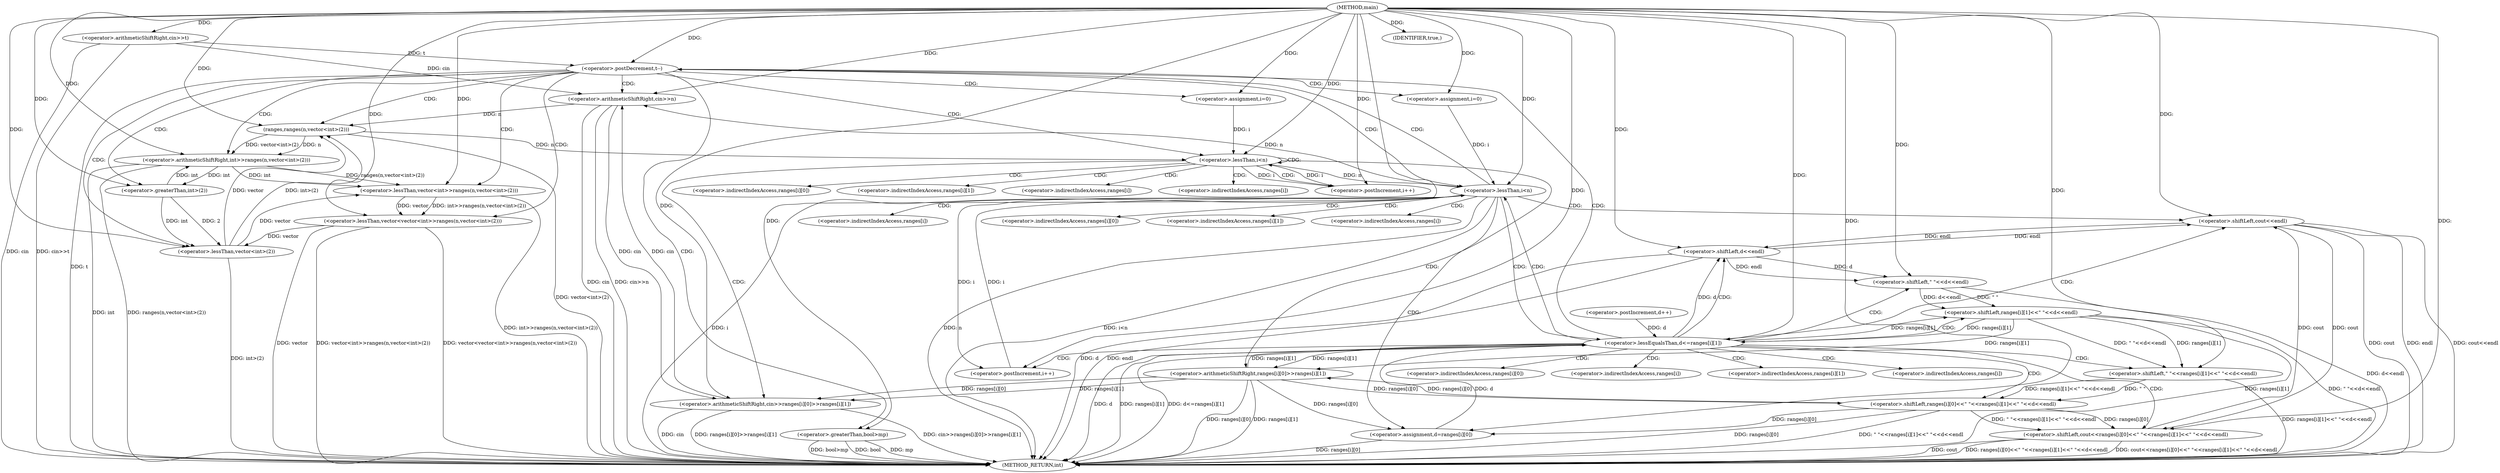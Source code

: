 digraph "main" {  
"1000101" [label = "(METHOD,main)" ]
"1000217" [label = "(METHOD_RETURN,int)" ]
"1000107" [label = "(<operator>.arithmeticShiftRight,cin>>t)" ]
"1000111" [label = "(<operator>.postDecrement,t--)" ]
"1000114" [label = "(<operator>.arithmeticShiftRight,cin>>n)" ]
"1000117" [label = "(<operator>.greaterThan,bool>mp)" ]
"1000120" [label = "(<operator>.lessThan,vector<vector<int>>ranges(n,vector<int>(2)))" ]
"1000214" [label = "(<operator>.shiftLeft,cout<<endl)" ]
"1000135" [label = "(<operator>.assignment,i=0)" ]
"1000138" [label = "(<operator>.lessThan,i<n)" ]
"1000141" [label = "(<operator>.postIncrement,i++)" ]
"1000161" [label = "(<operator>.assignment,i=0)" ]
"1000164" [label = "(<operator>.lessThan,i<n)" ]
"1000167" [label = "(<operator>.postIncrement,i++)" ]
"1000122" [label = "(<operator>.lessThan,vector<int>>ranges(n,vector<int>(2)))" ]
"1000144" [label = "(<operator>.arithmeticShiftRight,cin>>ranges[i][0]>>ranges[i][1])" ]
"1000158" [label = "(IDENTIFIER,true,)" ]
"1000124" [label = "(<operator>.arithmeticShiftRight,int>>ranges(n,vector<int>(2)))" ]
"1000172" [label = "(<operator>.assignment,d=ranges[i][0])" ]
"1000179" [label = "(<operator>.lessEqualsThan,d<=ranges[i][1])" ]
"1000126" [label = "(ranges,ranges(n,vector<int>(2)))" ]
"1000146" [label = "(<operator>.arithmeticShiftRight,ranges[i][0]>>ranges[i][1])" ]
"1000186" [label = "(<operator>.postIncrement,d++)" ]
"1000128" [label = "(<operator>.lessThan,vector<int>(2))" ]
"1000192" [label = "(<operator>.shiftLeft,cout<<ranges[i][0]<<\" \"<<ranges[i][1]<<\" \"<<d<<endl)" ]
"1000130" [label = "(<operator>.greaterThan,int>(2))" ]
"1000194" [label = "(<operator>.shiftLeft,ranges[i][0]<<\" \"<<ranges[i][1]<<\" \"<<d<<endl)" ]
"1000200" [label = "(<operator>.shiftLeft,\" \"<<ranges[i][1]<<\" \"<<d<<endl)" ]
"1000202" [label = "(<operator>.shiftLeft,ranges[i][1]<<\" \"<<d<<endl)" ]
"1000208" [label = "(<operator>.shiftLeft,\" \"<<d<<endl)" ]
"1000210" [label = "(<operator>.shiftLeft,d<<endl)" ]
"1000147" [label = "(<operator>.indirectIndexAccess,ranges[i][0])" ]
"1000152" [label = "(<operator>.indirectIndexAccess,ranges[i][1])" ]
"1000174" [label = "(<operator>.indirectIndexAccess,ranges[i][0])" ]
"1000181" [label = "(<operator>.indirectIndexAccess,ranges[i][1])" ]
"1000148" [label = "(<operator>.indirectIndexAccess,ranges[i])" ]
"1000153" [label = "(<operator>.indirectIndexAccess,ranges[i])" ]
"1000175" [label = "(<operator>.indirectIndexAccess,ranges[i])" ]
"1000182" [label = "(<operator>.indirectIndexAccess,ranges[i])" ]
"1000195" [label = "(<operator>.indirectIndexAccess,ranges[i][0])" ]
"1000196" [label = "(<operator>.indirectIndexAccess,ranges[i])" ]
"1000203" [label = "(<operator>.indirectIndexAccess,ranges[i][1])" ]
"1000204" [label = "(<operator>.indirectIndexAccess,ranges[i])" ]
  "1000107" -> "1000217"  [ label = "DDG: cin"] 
  "1000107" -> "1000217"  [ label = "DDG: cin>>t"] 
  "1000111" -> "1000217"  [ label = "DDG: t"] 
  "1000114" -> "1000217"  [ label = "DDG: cin"] 
  "1000114" -> "1000217"  [ label = "DDG: cin>>n"] 
  "1000117" -> "1000217"  [ label = "DDG: mp"] 
  "1000117" -> "1000217"  [ label = "DDG: bool>mp"] 
  "1000120" -> "1000217"  [ label = "DDG: vector"] 
  "1000124" -> "1000217"  [ label = "DDG: int"] 
  "1000128" -> "1000217"  [ label = "DDG: int>(2)"] 
  "1000126" -> "1000217"  [ label = "DDG: vector<int>(2)"] 
  "1000124" -> "1000217"  [ label = "DDG: ranges(n,vector<int>(2))"] 
  "1000122" -> "1000217"  [ label = "DDG: int>>ranges(n,vector<int>(2))"] 
  "1000120" -> "1000217"  [ label = "DDG: vector<int>>ranges(n,vector<int>(2))"] 
  "1000120" -> "1000217"  [ label = "DDG: vector<vector<int>>ranges(n,vector<int>(2))"] 
  "1000164" -> "1000217"  [ label = "DDG: i"] 
  "1000164" -> "1000217"  [ label = "DDG: n"] 
  "1000164" -> "1000217"  [ label = "DDG: i<n"] 
  "1000172" -> "1000217"  [ label = "DDG: ranges[i][0]"] 
  "1000179" -> "1000217"  [ label = "DDG: d"] 
  "1000179" -> "1000217"  [ label = "DDG: ranges[i][1]"] 
  "1000179" -> "1000217"  [ label = "DDG: d<=ranges[i][1]"] 
  "1000192" -> "1000217"  [ label = "DDG: cout"] 
  "1000194" -> "1000217"  [ label = "DDG: ranges[i][0]"] 
  "1000202" -> "1000217"  [ label = "DDG: ranges[i][1]"] 
  "1000210" -> "1000217"  [ label = "DDG: d"] 
  "1000210" -> "1000217"  [ label = "DDG: endl"] 
  "1000208" -> "1000217"  [ label = "DDG: d<<endl"] 
  "1000202" -> "1000217"  [ label = "DDG: \" \"<<d<<endl"] 
  "1000200" -> "1000217"  [ label = "DDG: ranges[i][1]<<\" \"<<d<<endl"] 
  "1000194" -> "1000217"  [ label = "DDG: \" \"<<ranges[i][1]<<\" \"<<d<<endl"] 
  "1000192" -> "1000217"  [ label = "DDG: ranges[i][0]<<\" \"<<ranges[i][1]<<\" \"<<d<<endl"] 
  "1000192" -> "1000217"  [ label = "DDG: cout<<ranges[i][0]<<\" \"<<ranges[i][1]<<\" \"<<d<<endl"] 
  "1000214" -> "1000217"  [ label = "DDG: cout"] 
  "1000214" -> "1000217"  [ label = "DDG: endl"] 
  "1000214" -> "1000217"  [ label = "DDG: cout<<endl"] 
  "1000144" -> "1000217"  [ label = "DDG: cin"] 
  "1000146" -> "1000217"  [ label = "DDG: ranges[i][0]"] 
  "1000146" -> "1000217"  [ label = "DDG: ranges[i][1]"] 
  "1000144" -> "1000217"  [ label = "DDG: ranges[i][0]>>ranges[i][1]"] 
  "1000144" -> "1000217"  [ label = "DDG: cin>>ranges[i][0]>>ranges[i][1]"] 
  "1000117" -> "1000217"  [ label = "DDG: bool"] 
  "1000101" -> "1000107"  [ label = "DDG: "] 
  "1000107" -> "1000111"  [ label = "DDG: t"] 
  "1000101" -> "1000111"  [ label = "DDG: "] 
  "1000107" -> "1000114"  [ label = "DDG: cin"] 
  "1000144" -> "1000114"  [ label = "DDG: cin"] 
  "1000101" -> "1000114"  [ label = "DDG: "] 
  "1000164" -> "1000114"  [ label = "DDG: n"] 
  "1000101" -> "1000117"  [ label = "DDG: "] 
  "1000122" -> "1000120"  [ label = "DDG: vector"] 
  "1000101" -> "1000120"  [ label = "DDG: "] 
  "1000122" -> "1000120"  [ label = "DDG: int>>ranges(n,vector<int>(2))"] 
  "1000101" -> "1000135"  [ label = "DDG: "] 
  "1000101" -> "1000161"  [ label = "DDG: "] 
  "1000192" -> "1000214"  [ label = "DDG: cout"] 
  "1000101" -> "1000214"  [ label = "DDG: "] 
  "1000210" -> "1000214"  [ label = "DDG: endl"] 
  "1000128" -> "1000122"  [ label = "DDG: vector"] 
  "1000101" -> "1000122"  [ label = "DDG: "] 
  "1000124" -> "1000122"  [ label = "DDG: int"] 
  "1000124" -> "1000122"  [ label = "DDG: ranges(n,vector<int>(2))"] 
  "1000135" -> "1000138"  [ label = "DDG: i"] 
  "1000141" -> "1000138"  [ label = "DDG: i"] 
  "1000101" -> "1000138"  [ label = "DDG: "] 
  "1000126" -> "1000138"  [ label = "DDG: n"] 
  "1000138" -> "1000141"  [ label = "DDG: i"] 
  "1000101" -> "1000141"  [ label = "DDG: "] 
  "1000101" -> "1000158"  [ label = "DDG: "] 
  "1000161" -> "1000164"  [ label = "DDG: i"] 
  "1000167" -> "1000164"  [ label = "DDG: i"] 
  "1000101" -> "1000164"  [ label = "DDG: "] 
  "1000138" -> "1000164"  [ label = "DDG: n"] 
  "1000164" -> "1000167"  [ label = "DDG: i"] 
  "1000101" -> "1000167"  [ label = "DDG: "] 
  "1000130" -> "1000124"  [ label = "DDG: int"] 
  "1000101" -> "1000124"  [ label = "DDG: "] 
  "1000126" -> "1000124"  [ label = "DDG: vector<int>(2)"] 
  "1000126" -> "1000124"  [ label = "DDG: n"] 
  "1000114" -> "1000144"  [ label = "DDG: cin"] 
  "1000101" -> "1000144"  [ label = "DDG: "] 
  "1000146" -> "1000144"  [ label = "DDG: ranges[i][0]"] 
  "1000146" -> "1000144"  [ label = "DDG: ranges[i][1]"] 
  "1000194" -> "1000172"  [ label = "DDG: ranges[i][0]"] 
  "1000146" -> "1000172"  [ label = "DDG: ranges[i][0]"] 
  "1000114" -> "1000126"  [ label = "DDG: n"] 
  "1000101" -> "1000126"  [ label = "DDG: "] 
  "1000128" -> "1000126"  [ label = "DDG: vector"] 
  "1000128" -> "1000126"  [ label = "DDG: int>(2)"] 
  "1000194" -> "1000146"  [ label = "DDG: ranges[i][0]"] 
  "1000179" -> "1000146"  [ label = "DDG: ranges[i][1]"] 
  "1000202" -> "1000146"  [ label = "DDG: ranges[i][1]"] 
  "1000101" -> "1000172"  [ label = "DDG: "] 
  "1000172" -> "1000179"  [ label = "DDG: d"] 
  "1000186" -> "1000179"  [ label = "DDG: d"] 
  "1000101" -> "1000179"  [ label = "DDG: "] 
  "1000202" -> "1000179"  [ label = "DDG: ranges[i][1]"] 
  "1000146" -> "1000179"  [ label = "DDG: ranges[i][1]"] 
  "1000120" -> "1000128"  [ label = "DDG: vector"] 
  "1000101" -> "1000128"  [ label = "DDG: "] 
  "1000130" -> "1000128"  [ label = "DDG: 2"] 
  "1000130" -> "1000128"  [ label = "DDG: int"] 
  "1000124" -> "1000130"  [ label = "DDG: int"] 
  "1000101" -> "1000130"  [ label = "DDG: "] 
  "1000214" -> "1000192"  [ label = "DDG: cout"] 
  "1000101" -> "1000192"  [ label = "DDG: "] 
  "1000194" -> "1000192"  [ label = "DDG: \" \"<<ranges[i][1]<<\" \"<<d<<endl"] 
  "1000194" -> "1000192"  [ label = "DDG: ranges[i][0]"] 
  "1000146" -> "1000194"  [ label = "DDG: ranges[i][0]"] 
  "1000200" -> "1000194"  [ label = "DDG: \" \""] 
  "1000200" -> "1000194"  [ label = "DDG: ranges[i][1]<<\" \"<<d<<endl"] 
  "1000101" -> "1000200"  [ label = "DDG: "] 
  "1000202" -> "1000200"  [ label = "DDG: \" \"<<d<<endl"] 
  "1000202" -> "1000200"  [ label = "DDG: ranges[i][1]"] 
  "1000179" -> "1000202"  [ label = "DDG: ranges[i][1]"] 
  "1000208" -> "1000202"  [ label = "DDG: \" \""] 
  "1000208" -> "1000202"  [ label = "DDG: d<<endl"] 
  "1000101" -> "1000208"  [ label = "DDG: "] 
  "1000210" -> "1000208"  [ label = "DDG: endl"] 
  "1000210" -> "1000208"  [ label = "DDG: d"] 
  "1000179" -> "1000210"  [ label = "DDG: d"] 
  "1000101" -> "1000210"  [ label = "DDG: "] 
  "1000214" -> "1000210"  [ label = "DDG: endl"] 
  "1000111" -> "1000117"  [ label = "CDG: "] 
  "1000111" -> "1000164"  [ label = "CDG: "] 
  "1000111" -> "1000128"  [ label = "CDG: "] 
  "1000111" -> "1000161"  [ label = "CDG: "] 
  "1000111" -> "1000135"  [ label = "CDG: "] 
  "1000111" -> "1000114"  [ label = "CDG: "] 
  "1000111" -> "1000122"  [ label = "CDG: "] 
  "1000111" -> "1000120"  [ label = "CDG: "] 
  "1000111" -> "1000126"  [ label = "CDG: "] 
  "1000111" -> "1000124"  [ label = "CDG: "] 
  "1000111" -> "1000130"  [ label = "CDG: "] 
  "1000111" -> "1000138"  [ label = "CDG: "] 
  "1000138" -> "1000153"  [ label = "CDG: "] 
  "1000138" -> "1000141"  [ label = "CDG: "] 
  "1000138" -> "1000152"  [ label = "CDG: "] 
  "1000138" -> "1000148"  [ label = "CDG: "] 
  "1000138" -> "1000144"  [ label = "CDG: "] 
  "1000138" -> "1000147"  [ label = "CDG: "] 
  "1000138" -> "1000146"  [ label = "CDG: "] 
  "1000138" -> "1000138"  [ label = "CDG: "] 
  "1000164" -> "1000174"  [ label = "CDG: "] 
  "1000164" -> "1000182"  [ label = "CDG: "] 
  "1000164" -> "1000172"  [ label = "CDG: "] 
  "1000164" -> "1000214"  [ label = "CDG: "] 
  "1000164" -> "1000111"  [ label = "CDG: "] 
  "1000164" -> "1000175"  [ label = "CDG: "] 
  "1000164" -> "1000179"  [ label = "CDG: "] 
  "1000164" -> "1000181"  [ label = "CDG: "] 
  "1000179" -> "1000200"  [ label = "CDG: "] 
  "1000179" -> "1000164"  [ label = "CDG: "] 
  "1000179" -> "1000208"  [ label = "CDG: "] 
  "1000179" -> "1000195"  [ label = "CDG: "] 
  "1000179" -> "1000204"  [ label = "CDG: "] 
  "1000179" -> "1000196"  [ label = "CDG: "] 
  "1000179" -> "1000210"  [ label = "CDG: "] 
  "1000179" -> "1000203"  [ label = "CDG: "] 
  "1000179" -> "1000167"  [ label = "CDG: "] 
  "1000179" -> "1000202"  [ label = "CDG: "] 
  "1000179" -> "1000194"  [ label = "CDG: "] 
  "1000179" -> "1000192"  [ label = "CDG: "] 
  "1000179" -> "1000214"  [ label = "CDG: "] 
  "1000179" -> "1000111"  [ label = "CDG: "] 
}
